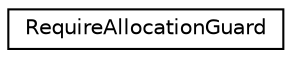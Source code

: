 digraph "Graphical Class Hierarchy"
{
  edge [fontname="Helvetica",fontsize="10",labelfontname="Helvetica",labelfontsize="10"];
  node [fontname="Helvetica",fontsize="10",shape=record];
  rankdir="LR";
  Node0 [label="RequireAllocationGuard",height=0.2,width=0.4,color="black", fillcolor="white", style="filled",URL="$struct_require_allocation_guard.html"];
}
